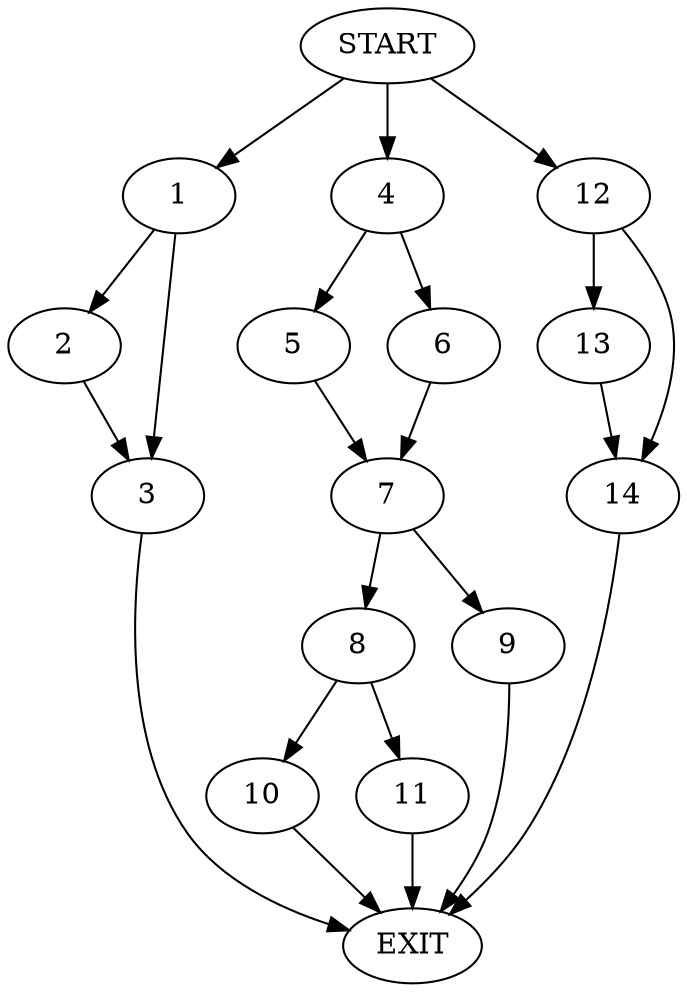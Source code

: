 digraph {
0 [label="START"]
15 [label="EXIT"]
0 -> 1
1 -> 2
1 -> 3
3 -> 15
2 -> 3
0 -> 4
4 -> 5
4 -> 6
6 -> 7
5 -> 7
7 -> 8
7 -> 9
8 -> 10
8 -> 11
9 -> 15
11 -> 15
10 -> 15
0 -> 12
12 -> 13
12 -> 14
13 -> 14
14 -> 15
}
